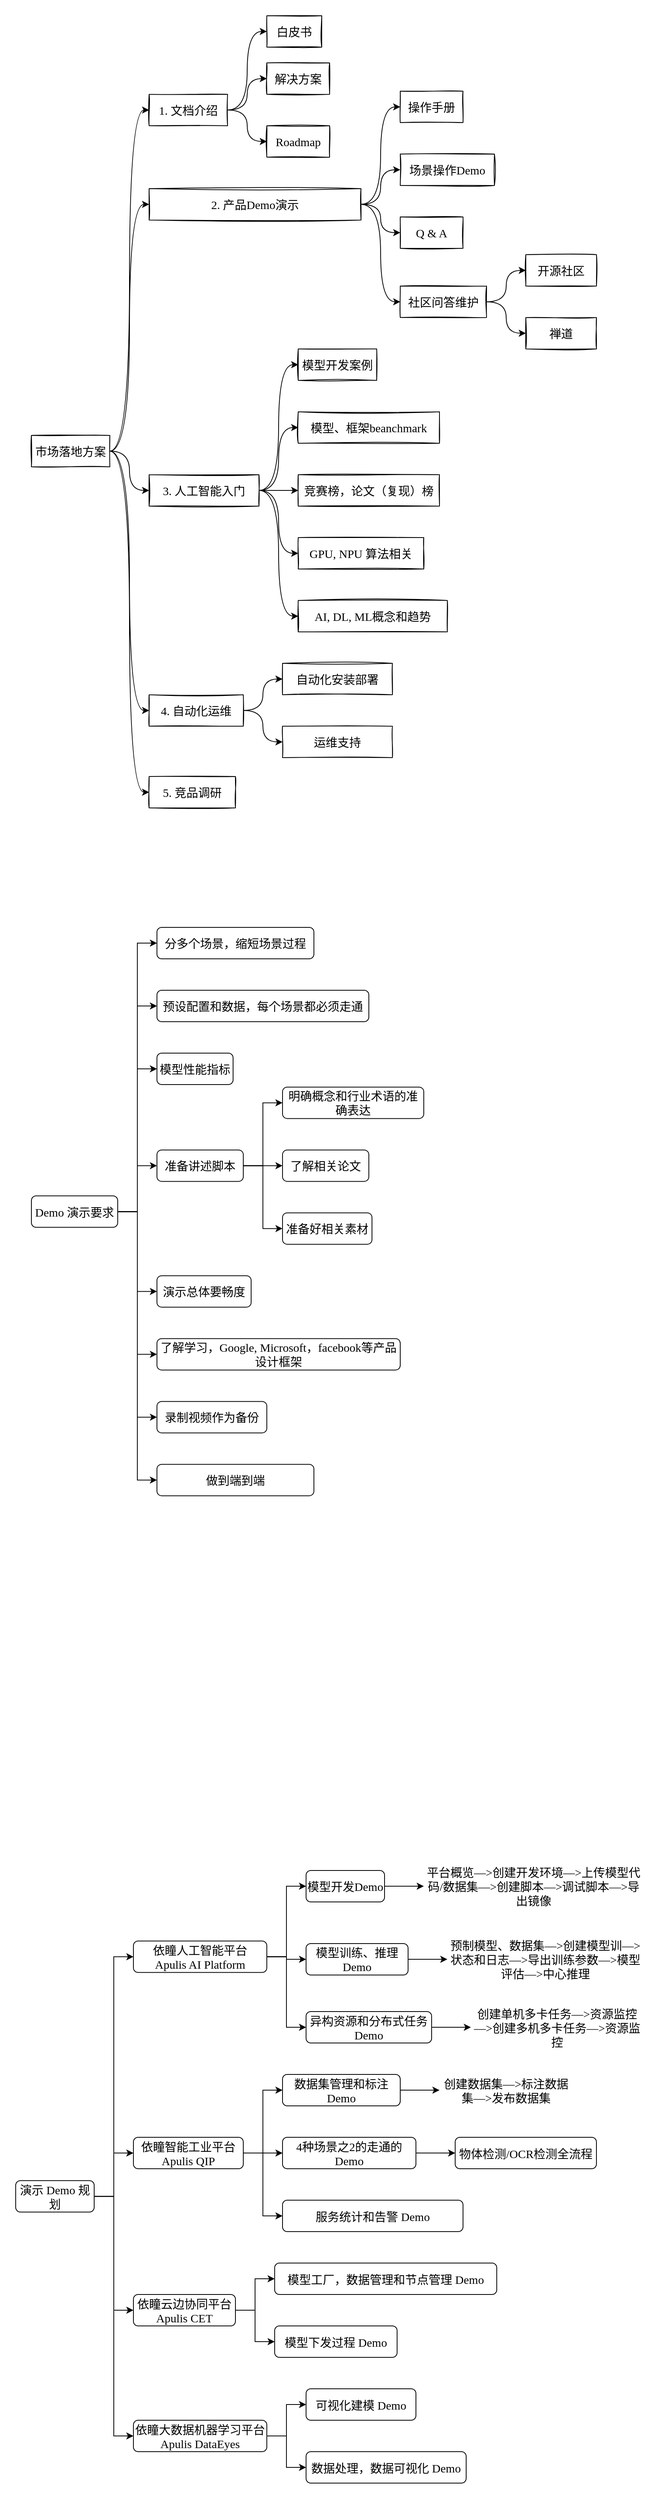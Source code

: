 <mxfile>
    <diagram id="fzZsV0j7SFG2C5F61aTO" name="第 1 页">
        <mxGraphModel dx="554" dy="2884" grid="0" gridSize="10" guides="1" tooltips="0" connect="1" arrows="1" fold="1" page="1" pageScale="1" pageWidth="827" pageHeight="1169" math="0" shadow="0">
            <root>
                <mxCell id="0"/>
                <mxCell id="1" parent="0"/>
                <mxCell id="2" value="" style="swimlane;html=1;startSize=0;horizontal=0;childLayout=treeLayout;horizontalTree=1;resizable=0;containerType=tree;fontSize=15;fontFamily=Lucida Console;strokeColor=none;" parent="1" vertex="1">
                    <mxGeometry y="40" width="840" height="820" as="geometry"/>
                </mxCell>
                <mxCell id="3" value="演示 Demo 规划" style="whiteSpace=wrap;html=1;sketch=0;fillColor=none;fontSize=15;fontFamily=Lucida Console;rounded=1;" parent="2" vertex="1">
                    <mxGeometry x="20" y="414.625" width="100" height="40" as="geometry"/>
                </mxCell>
                <mxCell id="4" value="依瞳人工智能平台&lt;br style=&quot;font-size: 15px;&quot;&gt;Apulis AI Platform" style="whiteSpace=wrap;html=1;sketch=0;fillColor=none;fontSize=15;fontFamily=Lucida Console;rounded=1;" parent="2" vertex="1">
                    <mxGeometry x="170" y="109.75" width="170" height="40" as="geometry"/>
                </mxCell>
                <mxCell id="5" value="" style="edgeStyle=elbowEdgeStyle;elbow=horizontal;html=1;rounded=0;fontSize=15;fontFamily=Lucida Console;" parent="2" source="3" target="4" edge="1">
                    <mxGeometry relative="1" as="geometry"/>
                </mxCell>
                <mxCell id="6" value="依瞳智能工业平台&lt;br style=&quot;font-size: 15px;&quot;&gt;Apulis QIP" style="whiteSpace=wrap;html=1;sketch=0;fillColor=none;fontSize=15;fontFamily=Lucida Console;rounded=1;" parent="2" vertex="1">
                    <mxGeometry x="170" y="359.5" width="140" height="40" as="geometry"/>
                </mxCell>
                <mxCell id="7" value="" style="edgeStyle=elbowEdgeStyle;elbow=horizontal;html=1;rounded=0;fontSize=15;fontFamily=Lucida Console;" parent="2" source="3" target="6" edge="1">
                    <mxGeometry relative="1" as="geometry"/>
                </mxCell>
                <mxCell id="13" value="" style="edgeStyle=elbowEdgeStyle;elbow=horizontal;html=1;rounded=0;fontSize=15;fontFamily=Lucida Console;" parent="2" source="3" target="14" edge="1">
                    <mxGeometry relative="1" as="geometry">
                        <mxPoint x="224" y="-1572.535" as="sourcePoint"/>
                    </mxGeometry>
                </mxCell>
                <mxCell id="14" value="依瞳云边协同平台&lt;br style=&quot;font-size: 15px;&quot;&gt;Apulis CET" style="whiteSpace=wrap;html=1;sketch=0;fillColor=none;fontSize=15;fontFamily=Lucida Console;rounded=1;" parent="2" vertex="1">
                    <mxGeometry x="170" y="559.5" width="130" height="40" as="geometry"/>
                </mxCell>
                <mxCell id="15" value="" style="edgeStyle=elbowEdgeStyle;elbow=horizontal;html=1;rounded=0;fontSize=15;fontFamily=Lucida Console;" parent="2" source="14" target="16" edge="1">
                    <mxGeometry relative="1" as="geometry">
                        <mxPoint x="224" y="-1492.535" as="sourcePoint"/>
                    </mxGeometry>
                </mxCell>
                <mxCell id="16" value="模型工厂，数据管理和节点管理 Demo" style="whiteSpace=wrap;html=1;sketch=0;fillColor=none;fontSize=15;fontFamily=Lucida Console;rounded=1;" parent="2" vertex="1">
                    <mxGeometry x="350" y="519.5" width="283" height="40" as="geometry"/>
                </mxCell>
                <mxCell id="17" value="" style="edgeStyle=elbowEdgeStyle;elbow=horizontal;html=1;rounded=0;fontSize=15;fontFamily=Lucida Console;" parent="2" source="3" target="18" edge="1">
                    <mxGeometry relative="1" as="geometry">
                        <mxPoint x="224" y="-1492.535" as="sourcePoint"/>
                    </mxGeometry>
                </mxCell>
                <mxCell id="18" value="依瞳大数据机器学习平台&lt;br style=&quot;font-size: 15px&quot;&gt;Apulis DataEyes" style="whiteSpace=wrap;html=1;sketch=0;fillColor=none;fontSize=15;fontFamily=Lucida Console;rounded=1;" parent="2" vertex="1">
                    <mxGeometry x="170" y="719.5" width="170" height="40" as="geometry"/>
                </mxCell>
                <mxCell id="20" value="" style="edgeStyle=elbowEdgeStyle;elbow=horizontal;html=1;rounded=0;fontSize=15;fontFamily=Lucida Console;" parent="2" source="4" target="21" edge="1">
                    <mxGeometry relative="1" as="geometry">
                        <mxPoint x="224" y="-1372.535" as="sourcePoint"/>
                    </mxGeometry>
                </mxCell>
                <mxCell id="21" value="模型开发Demo" style="whiteSpace=wrap;html=1;sketch=0;fillColor=none;fontSize=15;fontFamily=Lucida Console;rounded=1;" parent="2" vertex="1">
                    <mxGeometry x="390" y="20" width="100" height="40" as="geometry"/>
                </mxCell>
                <mxCell id="22" value="" style="edgeStyle=elbowEdgeStyle;elbow=horizontal;html=1;rounded=0;fontSize=15;fontFamily=Lucida Console;" parent="2" source="21" target="23" edge="1">
                    <mxGeometry relative="1" as="geometry">
                        <mxPoint x="374" y="-1492.535" as="sourcePoint"/>
                    </mxGeometry>
                </mxCell>
                <mxCell id="23" value="平台概览—&amp;gt;创建开发环境—&amp;gt;上传模型代码/数据集—&amp;gt;创建脚本—&amp;gt;调试脚本—&amp;gt;导出镜像" style="whiteSpace=wrap;html=1;strokeColor=none;glass=0;sketch=0;shadow=0;rounded=1;fillColor=none;fontSize=15;fontFamily=Lucida Console;" parent="2" vertex="1">
                    <mxGeometry x="540" y="20" width="280" height="40" as="geometry"/>
                </mxCell>
                <mxCell id="24" value="" style="edgeStyle=elbowEdgeStyle;elbow=horizontal;html=1;rounded=0;fontSize=15;fontFamily=Lucida Console;" parent="2" source="4" target="25" edge="1">
                    <mxGeometry relative="1" as="geometry">
                        <mxPoint x="374" y="-1349.535" as="sourcePoint"/>
                    </mxGeometry>
                </mxCell>
                <mxCell id="25" value="模型训练、推理 Demo" style="whiteSpace=wrap;html=1;sketch=0;fillColor=none;fontSize=15;fontFamily=Lucida Console;rounded=1;" parent="2" vertex="1">
                    <mxGeometry x="390" y="113" width="130" height="40" as="geometry"/>
                </mxCell>
                <mxCell id="26" value="" style="edgeStyle=elbowEdgeStyle;elbow=horizontal;html=1;rounded=0;fontSize=15;fontFamily=Lucida Console;" parent="2" source="4" target="27" edge="1">
                    <mxGeometry relative="1" as="geometry">
                        <mxPoint x="374" y="-1189.535" as="sourcePoint"/>
                    </mxGeometry>
                </mxCell>
                <mxCell id="27" value="异构资源和分布式任务Demo" style="whiteSpace=wrap;html=1;sketch=0;fillColor=none;fontSize=15;fontFamily=Lucida Console;rounded=1;" parent="2" vertex="1">
                    <mxGeometry x="390" y="199.5" width="160" height="40" as="geometry"/>
                </mxCell>
                <mxCell id="28" value="" style="edgeStyle=elbowEdgeStyle;elbow=horizontal;html=1;rounded=0;fontSize=15;fontFamily=Lucida Console;" parent="2" source="25" target="29" edge="1">
                    <mxGeometry relative="1" as="geometry">
                        <mxPoint x="374" y="-973.535" as="sourcePoint"/>
                    </mxGeometry>
                </mxCell>
                <mxCell id="29" value="预制模型、数据集—&amp;gt;创建模型训—&amp;gt;状态和日志—&amp;gt;导出训练参数—&amp;gt;模型评估—&amp;gt;中心推理" style="whiteSpace=wrap;html=1;sketch=1;strokeColor=none;fillColor=none;fontSize=15;fontFamily=Lucida Console;" parent="2" vertex="1">
                    <mxGeometry x="570" y="113" width="250" height="40" as="geometry"/>
                </mxCell>
                <mxCell id="30" value="" style="edgeStyle=elbowEdgeStyle;elbow=horizontal;html=1;rounded=0;fontSize=15;fontFamily=Lucida Console;" parent="2" source="27" target="31" edge="1">
                    <mxGeometry relative="1" as="geometry">
                        <mxPoint x="374" y="-721.375" as="sourcePoint"/>
                    </mxGeometry>
                </mxCell>
                <mxCell id="31" value="创建单机多卡任务—&amp;gt;资源监控—&amp;gt;创建多机多卡任务—&amp;gt;资源监控" style="whiteSpace=wrap;html=1;sketch=1;strokeColor=none;fillColor=none;fontSize=15;fontFamily=Lucida Console;" parent="2" vertex="1">
                    <mxGeometry x="600" y="199.5" width="220" height="40" as="geometry"/>
                </mxCell>
                <mxCell id="40" value="" style="edgeStyle=elbowEdgeStyle;elbow=horizontal;html=1;rounded=0;fontSize=15;fontFamily=Lucida Console;" parent="2" source="6" target="41" edge="1">
                    <mxGeometry relative="1" as="geometry">
                        <mxPoint x="120" y="-569.375" as="sourcePoint"/>
                    </mxGeometry>
                </mxCell>
                <mxCell id="41" value="数据集管理和标注 Demo" style="whiteSpace=wrap;html=1;sketch=0;fillColor=none;fontSize=15;fontFamily=Lucida Console;rounded=1;" parent="2" vertex="1">
                    <mxGeometry x="360" y="279.5" width="150" height="40" as="geometry"/>
                </mxCell>
                <mxCell id="42" value="" style="edgeStyle=elbowEdgeStyle;elbow=horizontal;html=1;rounded=0;fontSize=15;fontFamily=Lucida Console;" parent="2" source="6" target="43" edge="1">
                    <mxGeometry relative="1" as="geometry">
                        <mxPoint x="270" y="-569.375" as="sourcePoint"/>
                    </mxGeometry>
                </mxCell>
                <mxCell id="43" value="4种场景之2的走通的 Demo" style="whiteSpace=wrap;html=1;sketch=0;fillColor=none;fontSize=15;fontFamily=Lucida Console;rounded=1;" parent="2" vertex="1">
                    <mxGeometry x="360" y="359.5" width="170" height="40" as="geometry"/>
                </mxCell>
                <mxCell id="44" value="" style="edgeStyle=elbowEdgeStyle;elbow=horizontal;html=1;rounded=0;fontSize=15;fontFamily=Lucida Console;" parent="2" source="6" target="45" edge="1">
                    <mxGeometry relative="1" as="geometry">
                        <mxPoint x="270" y="-289.375" as="sourcePoint"/>
                    </mxGeometry>
                </mxCell>
                <mxCell id="45" value="服务统计和告警 Demo" style="whiteSpace=wrap;html=1;sketch=0;fillColor=none;fontSize=15;fontFamily=Lucida Console;rounded=1;" parent="2" vertex="1">
                    <mxGeometry x="360" y="439.5" width="230" height="40" as="geometry"/>
                </mxCell>
                <mxCell id="47" value="" style="edgeStyle=elbowEdgeStyle;elbow=horizontal;html=1;rounded=0;fontSize=15;fontFamily=Lucida Console;" parent="2" source="41" target="50" edge="1">
                    <mxGeometry relative="1" as="geometry">
                        <mxPoint x="270" y="30.625" as="sourcePoint"/>
                    </mxGeometry>
                </mxCell>
                <mxCell id="50" value="创建数据集—&amp;gt;标注数据集—&amp;gt;发布数据集" style="whiteSpace=wrap;html=1;sketch=1;fillColor=none;strokeColor=none;fontSize=15;fontFamily=Lucida Console;" parent="2" vertex="1">
                    <mxGeometry x="560" y="279.5" width="170" height="40" as="geometry"/>
                </mxCell>
                <mxCell id="51" value="" style="edgeStyle=elbowEdgeStyle;elbow=horizontal;html=1;rounded=0;fontSize=15;fontFamily=Lucida Console;" parent="2" source="43" target="52" edge="1">
                    <mxGeometry relative="1" as="geometry">
                        <mxPoint x="270" y="374.625" as="sourcePoint"/>
                    </mxGeometry>
                </mxCell>
                <mxCell id="52" value="物体检测/OCR检测全流程" style="whiteSpace=wrap;html=1;sketch=0;fillColor=none;fontSize=15;fontFamily=Lucida Console;rounded=1;" parent="2" vertex="1">
                    <mxGeometry x="580" y="359.5" width="180" height="40" as="geometry"/>
                </mxCell>
                <mxCell id="53" value="" style="edgeStyle=elbowEdgeStyle;elbow=horizontal;html=1;rounded=0;fontSize=15;fontFamily=Lucida Console;" parent="2" source="14" target="54" edge="1">
                    <mxGeometry relative="1" as="geometry">
                        <mxPoint x="270" y="534.625" as="sourcePoint"/>
                    </mxGeometry>
                </mxCell>
                <mxCell id="54" value="模型下发过程 Demo" style="whiteSpace=wrap;html=1;sketch=0;fillColor=none;fontSize=15;fontFamily=Lucida Console;rounded=1;" parent="2" vertex="1">
                    <mxGeometry x="350" y="599.5" width="156" height="40" as="geometry"/>
                </mxCell>
                <mxCell id="55" value="" style="edgeStyle=elbowEdgeStyle;elbow=horizontal;html=1;rounded=0;fontSize=15;fontFamily=Lucida Console;" parent="2" source="18" target="56" edge="1">
                    <mxGeometry relative="1" as="geometry">
                        <mxPoint x="120" y="734.625" as="sourcePoint"/>
                    </mxGeometry>
                </mxCell>
                <mxCell id="56" value="可视化建模 Demo" style="whiteSpace=wrap;html=1;sketch=0;fillColor=none;fontSize=15;fontFamily=Lucida Console;rounded=1;" parent="2" vertex="1">
                    <mxGeometry x="390" y="679.5" width="140" height="40" as="geometry"/>
                </mxCell>
                <mxCell id="57" value="" style="edgeStyle=elbowEdgeStyle;elbow=horizontal;html=1;rounded=0;fontSize=15;fontFamily=Lucida Console;" parent="2" source="18" target="58" edge="1">
                    <mxGeometry relative="1" as="geometry">
                        <mxPoint x="310" y="1014.625" as="sourcePoint"/>
                    </mxGeometry>
                </mxCell>
                <mxCell id="58" value="数据处理，数据可视化 Demo" style="whiteSpace=wrap;html=1;sketch=0;fillColor=none;fontSize=15;fontFamily=Lucida Console;rounded=1;" parent="2" vertex="1">
                    <mxGeometry x="390" y="759.5" width="204" height="40" as="geometry"/>
                </mxCell>
                <mxCell id="59" value="" style="swimlane;html=1;startSize=0;horizontal=0;childLayout=treeLayout;horizontalTree=1;resizable=0;containerType=tree;sketch=1;fillColor=none;direction=west;flipH=1;flipV=0;strokeColor=none;fontSize=15;fontFamily=Lucida Console;" parent="1" vertex="1">
                    <mxGeometry x="20" y="-1160" width="540" height="763" as="geometry"/>
                </mxCell>
                <mxCell id="60" value="Demo 演示要求" style="whiteSpace=wrap;html=1;fillColor=none;fontSize=15;fontFamily=Lucida Console;rounded=1;" parent="59" vertex="1">
                    <mxGeometry x="20" y="361.6" width="110" height="40" as="geometry"/>
                </mxCell>
                <mxCell id="61" value="分多个场景，缩短场景过程" style="whiteSpace=wrap;html=1;fillColor=none;fontSize=15;fontFamily=Lucida Console;rounded=1;" parent="59" vertex="1">
                    <mxGeometry x="180" y="20" width="200" height="40" as="geometry"/>
                </mxCell>
                <mxCell id="62" value="" style="edgeStyle=elbowEdgeStyle;elbow=horizontal;html=1;rounded=0;fontSize=15;fontFamily=Lucida Console;" parent="59" source="60" target="61" edge="1">
                    <mxGeometry relative="1" as="geometry"/>
                </mxCell>
                <mxCell id="63" value="预设配置和数据，每个场景都必须走通" style="whiteSpace=wrap;html=1;fillColor=none;fontSize=15;fontFamily=Lucida Console;rounded=1;" parent="59" vertex="1">
                    <mxGeometry x="180" y="100" width="270" height="40" as="geometry"/>
                </mxCell>
                <mxCell id="64" value="" style="edgeStyle=elbowEdgeStyle;elbow=horizontal;html=1;rounded=0;fontSize=15;fontFamily=Lucida Console;" parent="59" source="60" target="63" edge="1">
                    <mxGeometry relative="1" as="geometry"/>
                </mxCell>
                <mxCell id="87" value="" style="edgeStyle=elbowEdgeStyle;elbow=horizontal;html=1;rounded=0;fontSize=15;fontFamily=Lucida Console;" parent="59" source="60" target="88" edge="1">
                    <mxGeometry relative="1" as="geometry">
                        <mxPoint x="150" y="-2825" as="sourcePoint"/>
                    </mxGeometry>
                </mxCell>
                <mxCell id="88" value="&lt;span style=&quot;font-size: 15px&quot;&gt;模型性能指标&lt;/span&gt;" style="whiteSpace=wrap;html=1;fillColor=none;fontSize=15;fontFamily=Lucida Console;rounded=1;" parent="59" vertex="1">
                    <mxGeometry x="180" y="180" width="97" height="40" as="geometry"/>
                </mxCell>
                <mxCell id="89" value="" style="edgeStyle=elbowEdgeStyle;elbow=horizontal;html=1;rounded=0;fontSize=15;fontFamily=Lucida Console;" parent="59" source="60" target="90" edge="1">
                    <mxGeometry relative="1" as="geometry">
                        <mxPoint x="150" y="-2705" as="sourcePoint"/>
                    </mxGeometry>
                </mxCell>
                <mxCell id="90" value="准备讲述脚本" style="whiteSpace=wrap;html=1;fillColor=none;fontSize=15;fontFamily=Lucida Console;rounded=1;" parent="59" vertex="1">
                    <mxGeometry x="180" y="303.2" width="110" height="40" as="geometry"/>
                </mxCell>
                <mxCell id="91" value="" style="edgeStyle=elbowEdgeStyle;elbow=horizontal;html=1;rounded=0;fontSize=15;fontFamily=Lucida Console;" parent="59" source="60" target="92" edge="1">
                    <mxGeometry relative="1" as="geometry">
                        <mxPoint x="150" y="-2545" as="sourcePoint"/>
                    </mxGeometry>
                </mxCell>
                <mxCell id="92" value="&lt;span style=&quot;font-size: 15px;&quot;&gt;演示总体要畅度&lt;/span&gt;" style="whiteSpace=wrap;html=1;fillColor=none;fontSize=15;fontFamily=Lucida Console;rounded=1;" parent="59" vertex="1">
                    <mxGeometry x="180" y="463.2" width="120" height="40" as="geometry"/>
                </mxCell>
                <mxCell id="93" value="" style="edgeStyle=elbowEdgeStyle;elbow=horizontal;html=1;rounded=0;fontSize=15;fontFamily=Lucida Console;" parent="59" source="60" target="94" edge="1">
                    <mxGeometry relative="1" as="geometry">
                        <mxPoint x="150" y="-2329" as="sourcePoint"/>
                    </mxGeometry>
                </mxCell>
                <mxCell id="94" value="&lt;span style=&quot;font-size: 15px;&quot;&gt;了解学习，Google, Microsoft，facebook等产品设计框架&lt;/span&gt;" style="whiteSpace=wrap;html=1;fillColor=none;fontSize=15;fontFamily=Lucida Console;rounded=1;" parent="59" vertex="1">
                    <mxGeometry x="180" y="543.2" width="310" height="40" as="geometry"/>
                </mxCell>
                <mxCell id="96" value="" style="edgeStyle=elbowEdgeStyle;elbow=horizontal;html=1;rounded=0;fontSize=15;fontFamily=Lucida Console;" parent="59" source="90" target="97" edge="1">
                    <mxGeometry relative="1" as="geometry">
                        <mxPoint x="150" y="-2053" as="sourcePoint"/>
                    </mxGeometry>
                </mxCell>
                <mxCell id="97" value="明确概念和行业术语的准确表达" style="whiteSpace=wrap;html=1;fillColor=none;fontSize=15;fontFamily=Lucida Console;rounded=1;" parent="59" vertex="1">
                    <mxGeometry x="340" y="223.2" width="180" height="40" as="geometry"/>
                </mxCell>
                <mxCell id="98" value="" style="edgeStyle=elbowEdgeStyle;elbow=horizontal;html=1;rounded=0;fontSize=15;fontFamily=Lucida Console;" parent="59" source="90" target="99" edge="1">
                    <mxGeometry relative="1" as="geometry">
                        <mxPoint x="150" y="-2053" as="sourcePoint"/>
                    </mxGeometry>
                </mxCell>
                <mxCell id="99" value="了解相关论文" style="whiteSpace=wrap;html=1;fillColor=none;fontSize=15;fontFamily=Lucida Console;rounded=1;" parent="59" vertex="1">
                    <mxGeometry x="340" y="303.2" width="110" height="40" as="geometry"/>
                </mxCell>
                <mxCell id="100" value="" style="edgeStyle=elbowEdgeStyle;elbow=horizontal;html=1;rounded=0;fontSize=15;fontFamily=Lucida Console;" parent="59" source="90" target="101" edge="1">
                    <mxGeometry relative="1" as="geometry">
                        <mxPoint x="150" y="-1781" as="sourcePoint"/>
                    </mxGeometry>
                </mxCell>
                <mxCell id="101" value="准备好相关素材" style="whiteSpace=wrap;html=1;fillColor=none;fontSize=15;fontFamily=Lucida Console;rounded=1;" parent="59" vertex="1">
                    <mxGeometry x="340" y="383.2" width="114" height="40" as="geometry"/>
                </mxCell>
                <mxCell id="102" value="" style="edgeStyle=elbowEdgeStyle;elbow=horizontal;html=1;rounded=0;fontSize=15;fontFamily=Lucida Console;" parent="59" source="60" target="103" edge="1">
                    <mxGeometry relative="1" as="geometry">
                        <mxPoint x="150" y="-1497" as="sourcePoint"/>
                    </mxGeometry>
                </mxCell>
                <mxCell id="103" value="录制视频作为备份" style="whiteSpace=wrap;html=1;fillColor=none;fontSize=15;fontFamily=Lucida Console;rounded=1;" parent="59" vertex="1">
                    <mxGeometry x="180" y="623.2" width="140" height="40" as="geometry"/>
                </mxCell>
                <mxCell id="216" value="" style="edgeStyle=elbowEdgeStyle;elbow=horizontal;html=1;rounded=0;fontSize=15;fontFamily=Lucida Console;" parent="59" source="60" target="217" edge="1">
                    <mxGeometry relative="1" as="geometry">
                        <mxPoint x="150" y="-1480" as="sourcePoint"/>
                    </mxGeometry>
                </mxCell>
                <mxCell id="217" value="做到端到端" style="whiteSpace=wrap;html=1;fillColor=none;fontSize=15;fontFamily=Lucida Console;rounded=1;" parent="59" vertex="1">
                    <mxGeometry x="180" y="703.2" width="200" height="40" as="geometry"/>
                </mxCell>
                <mxCell id="167" value="" style="swimlane;html=1;startSize=0;horizontal=0;childLayout=treeLayout;horizontalTree=1;resizable=0;containerType=tree;strokeColor=none;fontSize=15;fontFamily=Aa明月九临天 (非商业使用);" parent="1" vertex="1">
                    <mxGeometry x="20" y="-2320" width="760" height="1048" as="geometry"/>
                </mxCell>
                <mxCell id="168" value="市场落地方案" style="whiteSpace=wrap;html=1;sketch=1;fillColor=none;fontSize=15;fontFamily=Ma Shan Zheng;fontSource=https%3A%2F%2Ffonts.googleapis.com%2Fcss%3Ffamily%3DMa%2BShan%2BZheng;" parent="167" vertex="1">
                    <mxGeometry x="20" y="554" width="100" height="40" as="geometry"/>
                </mxCell>
                <mxCell id="169" value="1. 文档介绍" style="whiteSpace=wrap;html=1;sketch=1;fillColor=none;fontSize=15;fontFamily=Ma Shan Zheng;fontSource=https%3A%2F%2Ffonts.googleapis.com%2Fcss%3Ffamily%3DMa%2BShan%2BZheng;" parent="167" vertex="1">
                    <mxGeometry x="170" y="120" width="100" height="40" as="geometry"/>
                </mxCell>
                <mxCell id="170" value="" style="edgeStyle=elbowEdgeStyle;elbow=horizontal;html=1;curved=1;fontSize=15;fontFamily=Ma Shan Zheng;fontSource=https%3A%2F%2Ffonts.googleapis.com%2Fcss%3Ffamily%3DMa%2BShan%2BZheng;" parent="167" source="168" target="169" edge="1">
                    <mxGeometry relative="1" as="geometry"/>
                </mxCell>
                <mxCell id="171" value="2. 产品Demo演示" style="whiteSpace=wrap;html=1;sketch=1;fillColor=none;fontSize=15;fontFamily=Ma Shan Zheng;fontSource=https%3A%2F%2Ffonts.googleapis.com%2Fcss%3Ffamily%3DMa%2BShan%2BZheng;" parent="167" vertex="1">
                    <mxGeometry x="170" y="240" width="270" height="40" as="geometry"/>
                </mxCell>
                <mxCell id="172" value="" style="edgeStyle=elbowEdgeStyle;elbow=horizontal;html=1;curved=1;fontSize=15;fontFamily=Ma Shan Zheng;fontSource=https%3A%2F%2Ffonts.googleapis.com%2Fcss%3Ffamily%3DMa%2BShan%2BZheng;" parent="167" source="168" target="171" edge="1">
                    <mxGeometry relative="1" as="geometry"/>
                </mxCell>
                <mxCell id="173" value="" style="edgeStyle=elbowEdgeStyle;elbow=horizontal;html=1;curved=1;fontSize=15;fontFamily=Ma Shan Zheng;fontSource=https%3A%2F%2Ffonts.googleapis.com%2Fcss%3Ffamily%3DMa%2BShan%2BZheng;" parent="167" source="168" target="174" edge="1">
                    <mxGeometry relative="1" as="geometry">
                        <mxPoint x="224" y="-5373.16" as="sourcePoint"/>
                    </mxGeometry>
                </mxCell>
                <mxCell id="174" value="3. 人工智能入门" style="whiteSpace=wrap;html=1;sketch=1;fillColor=none;fontSize=15;fontFamily=Ma Shan Zheng;fontSource=https%3A%2F%2Ffonts.googleapis.com%2Fcss%3Ffamily%3DMa%2BShan%2BZheng;" parent="167" vertex="1">
                    <mxGeometry x="170" y="604" width="140" height="40" as="geometry"/>
                </mxCell>
                <mxCell id="176" value="AI, DL, ML概念和趋势" style="whiteSpace=wrap;html=1;sketch=1;fillColor=none;fontSize=15;fontFamily=Ma Shan Zheng;fontSource=https%3A%2F%2Ffonts.googleapis.com%2Fcss%3Ffamily%3DMa%2BShan%2BZheng;" parent="167" vertex="1">
                    <mxGeometry x="360" y="764" width="190" height="40" as="geometry"/>
                </mxCell>
                <mxCell id="177" value="" style="edgeStyle=elbowEdgeStyle;elbow=horizontal;html=1;curved=1;fontSize=15;fontFamily=Ma Shan Zheng;fontSource=https%3A%2F%2Ffonts.googleapis.com%2Fcss%3Ffamily%3DMa%2BShan%2BZheng;" parent="167" source="168" target="178" edge="1">
                    <mxGeometry relative="1" as="geometry">
                        <mxPoint x="224" y="-5293.16" as="sourcePoint"/>
                    </mxGeometry>
                </mxCell>
                <mxCell id="178" value="4. 自动化运维" style="whiteSpace=wrap;html=1;sketch=1;fillColor=none;fontSize=15;fontFamily=Ma Shan Zheng;fontSource=https%3A%2F%2Ffonts.googleapis.com%2Fcss%3Ffamily%3DMa%2BShan%2BZheng;" parent="167" vertex="1">
                    <mxGeometry x="170" y="884" width="120" height="40" as="geometry"/>
                </mxCell>
                <mxCell id="180" value="白皮书" style="whiteSpace=wrap;html=1;sketch=1;fillColor=none;fontSize=15;fontFamily=Ma Shan Zheng;fontSource=https%3A%2F%2Ffonts.googleapis.com%2Fcss%3Ffamily%3DMa%2BShan%2BZheng;" parent="167" vertex="1">
                    <mxGeometry x="320" y="20" width="70" height="40" as="geometry"/>
                </mxCell>
                <mxCell id="181" value="" style="edgeStyle=elbowEdgeStyle;elbow=horizontal;html=1;curved=1;fontSize=15;fontFamily=Ma Shan Zheng;fontSource=https%3A%2F%2Ffonts.googleapis.com%2Fcss%3Ffamily%3DMa%2BShan%2BZheng;" parent="167" source="169" target="182" edge="1">
                    <mxGeometry relative="1" as="geometry">
                        <mxPoint x="374" y="-4990.16" as="sourcePoint"/>
                    </mxGeometry>
                </mxCell>
                <mxCell id="182" value="解决方案" style="whiteSpace=wrap;html=1;sketch=1;fillColor=none;fontSize=15;fontFamily=Ma Shan Zheng;fontSource=https%3A%2F%2Ffonts.googleapis.com%2Fcss%3Ffamily%3DMa%2BShan%2BZheng;" parent="167" vertex="1">
                    <mxGeometry x="320" y="80" width="80" height="40" as="geometry"/>
                </mxCell>
                <mxCell id="183" value="" style="edgeStyle=elbowEdgeStyle;elbow=horizontal;html=1;curved=1;fontSize=15;fontFamily=Ma Shan Zheng;fontSource=https%3A%2F%2Ffonts.googleapis.com%2Fcss%3Ffamily%3DMa%2BShan%2BZheng;" parent="167" source="171" target="184" edge="1">
                    <mxGeometry relative="1" as="geometry">
                        <mxPoint x="120" y="-4370.0" as="sourcePoint"/>
                    </mxGeometry>
                </mxCell>
                <mxCell id="184" value="操作手册" style="whiteSpace=wrap;html=1;sketch=1;fillColor=none;fontSize=15;fontFamily=Ma Shan Zheng;fontSource=https%3A%2F%2Ffonts.googleapis.com%2Fcss%3Ffamily%3DMa%2BShan%2BZheng;" parent="167" vertex="1">
                    <mxGeometry x="490" y="116" width="80" height="40" as="geometry"/>
                </mxCell>
                <mxCell id="185" value="" style="edgeStyle=elbowEdgeStyle;elbow=horizontal;html=1;curved=1;fontSize=15;fontFamily=Ma Shan Zheng;fontSource=https%3A%2F%2Ffonts.googleapis.com%2Fcss%3Ffamily%3DMa%2BShan%2BZheng;" parent="167" source="171" target="186" edge="1">
                    <mxGeometry relative="1" as="geometry">
                        <mxPoint x="270" y="-4370.0" as="sourcePoint"/>
                    </mxGeometry>
                </mxCell>
                <mxCell id="186" value="场景操作Demo" style="whiteSpace=wrap;html=1;sketch=1;fillColor=none;fontSize=15;fontFamily=Ma Shan Zheng;fontSource=https%3A%2F%2Ffonts.googleapis.com%2Fcss%3Ffamily%3DMa%2BShan%2BZheng;" parent="167" vertex="1">
                    <mxGeometry x="490" y="196" width="120" height="40" as="geometry"/>
                </mxCell>
                <mxCell id="187" value="" style="edgeStyle=elbowEdgeStyle;elbow=horizontal;html=1;curved=1;fontSize=15;fontFamily=Ma Shan Zheng;fontSource=https%3A%2F%2Ffonts.googleapis.com%2Fcss%3Ffamily%3DMa%2BShan%2BZheng;" parent="167" source="171" target="188" edge="1">
                    <mxGeometry relative="1" as="geometry">
                        <mxPoint x="270" y="-4090.0" as="sourcePoint"/>
                    </mxGeometry>
                </mxCell>
                <mxCell id="188" value="Q &amp;amp; A" style="whiteSpace=wrap;html=1;sketch=1;fillColor=none;fontSize=15;fontFamily=Ma Shan Zheng;fontSource=https%3A%2F%2Ffonts.googleapis.com%2Fcss%3Ffamily%3DMa%2BShan%2BZheng;" parent="167" vertex="1">
                    <mxGeometry x="490" y="276" width="80" height="40" as="geometry"/>
                </mxCell>
                <mxCell id="189" value="" style="edgeStyle=elbowEdgeStyle;elbow=horizontal;html=1;curved=1;fontSize=15;fontFamily=Ma Shan Zheng;fontSource=https%3A%2F%2Ffonts.googleapis.com%2Fcss%3Ffamily%3DMa%2BShan%2BZheng;" parent="167" source="174" target="190" edge="1">
                    <mxGeometry relative="1" as="geometry">
                        <mxPoint x="270" y="-3266" as="sourcePoint"/>
                    </mxGeometry>
                </mxCell>
                <mxCell id="190" value="模型开发案例" style="whiteSpace=wrap;html=1;sketch=1;fillColor=none;fontSize=15;fontFamily=Ma Shan Zheng;fontSource=https%3A%2F%2Ffonts.googleapis.com%2Fcss%3Ffamily%3DMa%2BShan%2BZheng;" parent="167" vertex="1">
                    <mxGeometry x="360" y="444" width="100" height="40" as="geometry"/>
                </mxCell>
                <mxCell id="191" value="" style="edgeStyle=elbowEdgeStyle;elbow=horizontal;html=1;curved=1;fontSize=15;fontFamily=Ma Shan Zheng;fontSource=https%3A%2F%2Ffonts.googleapis.com%2Fcss%3Ffamily%3DMa%2BShan%2BZheng;" parent="167" source="178" target="192" edge="1">
                    <mxGeometry relative="1" as="geometry">
                        <mxPoint x="120" y="-3066" as="sourcePoint"/>
                    </mxGeometry>
                </mxCell>
                <mxCell id="192" value="自动化安装部署" style="whiteSpace=wrap;html=1;sketch=1;fillColor=none;fontSize=15;fontFamily=Ma Shan Zheng;fontSource=https%3A%2F%2Ffonts.googleapis.com%2Fcss%3Ffamily%3DMa%2BShan%2BZheng;" parent="167" vertex="1">
                    <mxGeometry x="340" y="844" width="140" height="40" as="geometry"/>
                </mxCell>
                <mxCell id="193" value="" style="edgeStyle=elbowEdgeStyle;elbow=horizontal;html=1;curved=1;fontSize=15;fontFamily=Ma Shan Zheng;fontSource=https%3A%2F%2Ffonts.googleapis.com%2Fcss%3Ffamily%3DMa%2BShan%2BZheng;" parent="167" source="178" target="194" edge="1">
                    <mxGeometry relative="1" as="geometry">
                        <mxPoint x="310" y="-2786" as="sourcePoint"/>
                    </mxGeometry>
                </mxCell>
                <mxCell id="194" value="运维支持" style="whiteSpace=wrap;html=1;sketch=1;fillColor=none;fontSize=15;fontFamily=Ma Shan Zheng;fontSource=https%3A%2F%2Ffonts.googleapis.com%2Fcss%3Ffamily%3DMa%2BShan%2BZheng;" parent="167" vertex="1">
                    <mxGeometry x="340" y="924" width="140" height="40" as="geometry"/>
                </mxCell>
                <mxCell id="195" value="" style="edgeStyle=elbowEdgeStyle;elbow=horizontal;html=1;curved=1;fontSize=15;fontFamily=Ma Shan Zheng;fontSource=https%3A%2F%2Ffonts.googleapis.com%2Fcss%3Ffamily%3DMa%2BShan%2BZheng;" parent="167" source="168" target="196" edge="1">
                    <mxGeometry relative="1" as="geometry">
                        <mxPoint x="120" y="-2486" as="sourcePoint"/>
                    </mxGeometry>
                </mxCell>
                <mxCell id="196" value="5. 竞品调研" style="whiteSpace=wrap;html=1;sketch=1;fillColor=none;fontSize=15;fontFamily=Ma Shan Zheng;fontSource=https%3A%2F%2Ffonts.googleapis.com%2Fcss%3Ffamily%3DMa%2BShan%2BZheng;" parent="167" vertex="1">
                    <mxGeometry x="170" y="988" width="110" height="40" as="geometry"/>
                </mxCell>
                <mxCell id="197" value="" style="edgeStyle=elbowEdgeStyle;elbow=horizontal;html=1;curved=1;fontSize=15;fontFamily=Ma Shan Zheng;fontSource=https%3A%2F%2Ffonts.googleapis.com%2Fcss%3Ffamily%3DMa%2BShan%2BZheng;" parent="167" source="169" target="198" edge="1">
                    <mxGeometry relative="1" as="geometry">
                        <mxPoint x="120" y="-2126" as="sourcePoint"/>
                    </mxGeometry>
                </mxCell>
                <mxCell id="198" value="Roadmap" style="whiteSpace=wrap;html=1;sketch=1;fillColor=none;fontSize=15;fontFamily=Ma Shan Zheng;fontSource=https%3A%2F%2Ffonts.googleapis.com%2Fcss%3Ffamily%3DMa%2BShan%2BZheng;" parent="167" vertex="1">
                    <mxGeometry x="320" y="160" width="80" height="40" as="geometry"/>
                </mxCell>
                <mxCell id="199" value="" style="edgeStyle=elbowEdgeStyle;elbow=horizontal;html=1;curved=1;fontSize=15;fontFamily=Ma Shan Zheng;fontSource=https%3A%2F%2Ffonts.googleapis.com%2Fcss%3Ffamily%3DMa%2BShan%2BZheng;" parent="167" source="171" target="200" edge="1">
                    <mxGeometry relative="1" as="geometry">
                        <mxPoint x="270" y="-1346" as="sourcePoint"/>
                    </mxGeometry>
                </mxCell>
                <mxCell id="200" value="社区问答维护" style="whiteSpace=wrap;html=1;sketch=1;fillColor=none;fontSize=15;fontFamily=Ma Shan Zheng;fontSource=https%3A%2F%2Ffonts.googleapis.com%2Fcss%3Ffamily%3DMa%2BShan%2BZheng;" parent="167" vertex="1">
                    <mxGeometry x="490" y="364" width="110" height="40" as="geometry"/>
                </mxCell>
                <mxCell id="201" value="" style="edgeStyle=elbowEdgeStyle;elbow=horizontal;html=1;curved=1;fontSize=15;fontFamily=Ma Shan Zheng;fontSource=https%3A%2F%2Ffonts.googleapis.com%2Fcss%3Ffamily%3DMa%2BShan%2BZheng;" parent="167" source="200" target="202" edge="1">
                    <mxGeometry relative="1" as="geometry">
                        <mxPoint x="270" y="-886" as="sourcePoint"/>
                    </mxGeometry>
                </mxCell>
                <mxCell id="202" value="开源社区" style="whiteSpace=wrap;html=1;sketch=1;fillColor=none;fontSize=15;fontFamily=Ma Shan Zheng;fontSource=https%3A%2F%2Ffonts.googleapis.com%2Fcss%3Ffamily%3DMa%2BShan%2BZheng;" parent="167" vertex="1">
                    <mxGeometry x="650" y="324" width="90" height="40" as="geometry"/>
                </mxCell>
                <mxCell id="203" value="" style="edgeStyle=elbowEdgeStyle;elbow=horizontal;html=1;curved=1;fontSize=15;fontFamily=Ma Shan Zheng;fontSource=https%3A%2F%2Ffonts.googleapis.com%2Fcss%3Ffamily%3DMa%2BShan%2BZheng;" parent="167" source="200" target="204" edge="1">
                    <mxGeometry relative="1" as="geometry">
                        <mxPoint x="550" y="-766" as="sourcePoint"/>
                    </mxGeometry>
                </mxCell>
                <mxCell id="204" value="禅道" style="whiteSpace=wrap;html=1;sketch=1;fillColor=none;fontSize=15;fontFamily=Ma Shan Zheng;fontSource=https%3A%2F%2Ffonts.googleapis.com%2Fcss%3Ffamily%3DMa%2BShan%2BZheng;" parent="167" vertex="1">
                    <mxGeometry x="650" y="404" width="90" height="40" as="geometry"/>
                </mxCell>
                <mxCell id="205" value="" style="edgeStyle=elbowEdgeStyle;elbow=horizontal;html=1;curved=1;fontSize=15;fontFamily=Ma Shan Zheng;fontSource=https%3A%2F%2Ffonts.googleapis.com%2Fcss%3Ffamily%3DMa%2BShan%2BZheng;" parent="167" source="174" target="206" edge="1">
                    <mxGeometry relative="1" as="geometry">
                        <mxPoint x="270" y="-630" as="sourcePoint"/>
                    </mxGeometry>
                </mxCell>
                <mxCell id="206" value="模型、框架beanchmark" style="whiteSpace=wrap;html=1;sketch=1;fillColor=none;fontSize=15;fontFamily=Ma Shan Zheng;fontSource=https%3A%2F%2Ffonts.googleapis.com%2Fcss%3Ffamily%3DMa%2BShan%2BZheng;glass=1;" parent="167" vertex="1">
                    <mxGeometry x="360" y="524" width="180" height="40" as="geometry"/>
                </mxCell>
                <mxCell id="207" value="" style="edgeStyle=elbowEdgeStyle;elbow=horizontal;html=1;rounded=0;fontSize=15;fontFamily=Ma Shan Zheng;fontSource=https%3A%2F%2Ffonts.googleapis.com%2Fcss%3Ffamily%3DMa%2BShan%2BZheng;" parent="167" source="174" target="208" edge="1">
                    <mxGeometry relative="1" as="geometry">
                        <mxPoint x="270" y="-114" as="sourcePoint"/>
                    </mxGeometry>
                </mxCell>
                <mxCell id="208" value="竞赛榜，论文（复现）榜" style="whiteSpace=wrap;html=1;sketch=1;fillColor=none;fontSize=15;fontFamily=Ma Shan Zheng;fontSource=https%3A%2F%2Ffonts.googleapis.com%2Fcss%3Ffamily%3DMa%2BShan%2BZheng;rounded=0;glass=1;" parent="167" vertex="1">
                    <mxGeometry x="360" y="604" width="180" height="40" as="geometry"/>
                </mxCell>
                <mxCell id="209" value="" style="edgeStyle=elbowEdgeStyle;elbow=horizontal;html=1;curved=1;fontSize=15;fontFamily=Ma Shan Zheng;fontSource=https%3A%2F%2Ffonts.googleapis.com%2Fcss%3Ffamily%3DMa%2BShan%2BZheng;" parent="167" source="174" target="210" edge="1">
                    <mxGeometry relative="1" as="geometry">
                        <mxPoint x="270" y="1014" as="sourcePoint"/>
                    </mxGeometry>
                </mxCell>
                <mxCell id="210" value="GPU, NPU 算法相关" style="whiteSpace=wrap;html=1;sketch=1;fillColor=none;fontSize=15;fontFamily=Ma Shan Zheng;fontSource=https%3A%2F%2Ffonts.googleapis.com%2Fcss%3Ffamily%3DMa%2BShan%2BZheng;" parent="167" vertex="1">
                    <mxGeometry x="360" y="684" width="160" height="40" as="geometry"/>
                </mxCell>
                <mxCell id="214" value="" style="edgeStyle=elbowEdgeStyle;elbow=horizontal;html=1;curved=1;exitX=1;exitY=0.5;exitDx=0;exitDy=0;fontSize=15;fontFamily=Ma Shan Zheng;fontSource=https%3A%2F%2Ffonts.googleapis.com%2Fcss%3Ffamily%3DMa%2BShan%2BZheng;" parent="167" source="169" edge="1">
                    <mxGeometry relative="1" as="geometry">
                        <mxPoint x="270" y="120" as="sourcePoint"/>
                        <mxPoint x="320" y="40" as="targetPoint"/>
                    </mxGeometry>
                </mxCell>
                <mxCell id="215" value="" style="edgeStyle=elbowEdgeStyle;elbow=horizontal;html=1;curved=1;fontSize=15;fontFamily=Ma Shan Zheng;entryX=0;entryY=0.5;entryDx=0;entryDy=0;exitX=1;exitY=0.5;exitDx=0;exitDy=0;fontSource=https%3A%2F%2Ffonts.googleapis.com%2Fcss%3Ffamily%3DMa%2BShan%2BZheng;" parent="167" source="174" target="176" edge="1">
                    <mxGeometry relative="1" as="geometry">
                        <mxPoint x="270" y="644" as="sourcePoint"/>
                        <mxPoint x="320" y="484" as="targetPoint"/>
                    </mxGeometry>
                </mxCell>
            </root>
        </mxGraphModel>
    </diagram>
</mxfile>